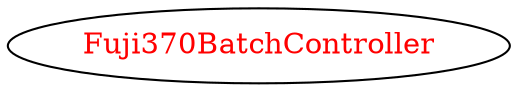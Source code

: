 digraph dependencyGraph {
 concentrate=true;
 ranksep="2.0";
 rankdir="LR"; 
 splines="ortho";
"Fuji370BatchController" [fontcolor="red"];
}